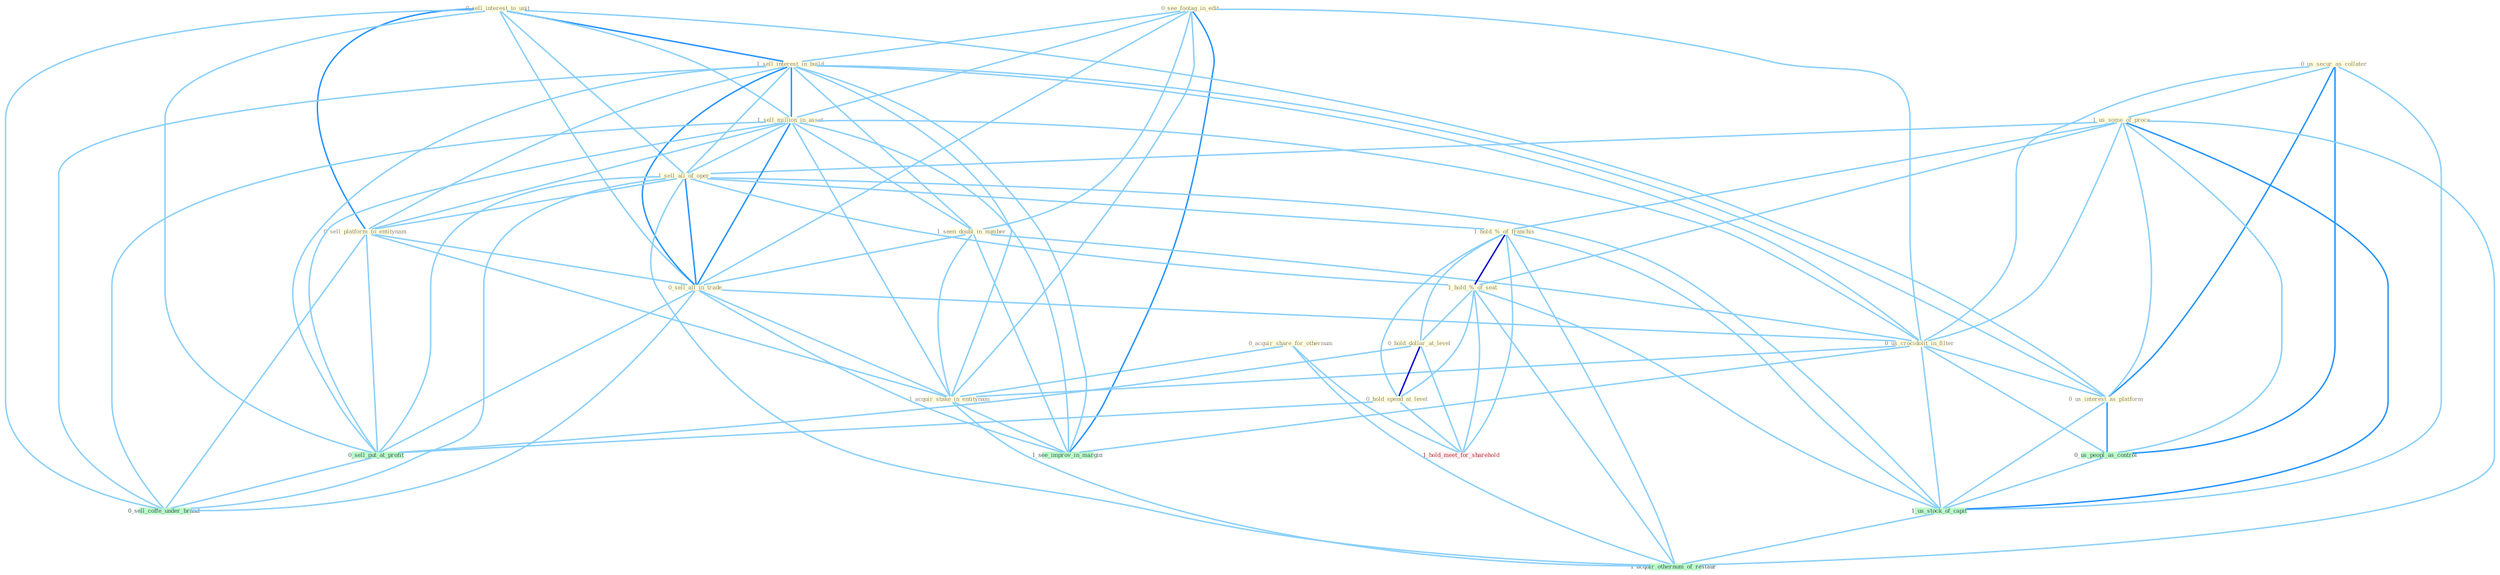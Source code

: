Graph G{ 
    node
    [shape=polygon,style=filled,width=.5,height=.06,color="#BDFCC9",fixedsize=true,fontsize=4,
    fontcolor="#2f4f4f"];
    {node
    [color="#ffffe0", fontcolor="#8b7d6b"] "0_acquir_share_for_othernum " "0_see_footag_in_edit " "0_sell_interest_to_unit " "0_us_secur_as_collater " "1_us_some_of_proce " "1_sell_interest_in_build " "1_sell_million_in_asset " "1_sell_all_of_oper " "0_sell_platform_to_entitynam " "1_seen_doubl_in_number " "0_sell_all_in_trade " "1_hold_%_of_franchis " "0_us_crocidolit_in_filter " "1_hold_%_of_seat " "1_acquir_stake_in_entitynam " "0_us_interest_as_platform " "0_hold_dollar_at_level " "0_hold_spend_at_level "}
{node [color="#fff0f5", fontcolor="#b22222"] "1_hold_meet_for_sharehold "}
edge [color="#B0E2FF"];

	"0_acquir_share_for_othernum " -- "1_acquir_stake_in_entitynam " [w="1", color="#87cefa" ];
	"0_acquir_share_for_othernum " -- "1_hold_meet_for_sharehold " [w="1", color="#87cefa" ];
	"0_acquir_share_for_othernum " -- "1_acquir_othernum_of_restaur " [w="1", color="#87cefa" ];
	"0_see_footag_in_edit " -- "1_sell_interest_in_build " [w="1", color="#87cefa" ];
	"0_see_footag_in_edit " -- "1_sell_million_in_asset " [w="1", color="#87cefa" ];
	"0_see_footag_in_edit " -- "1_seen_doubl_in_number " [w="1", color="#87cefa" ];
	"0_see_footag_in_edit " -- "0_sell_all_in_trade " [w="1", color="#87cefa" ];
	"0_see_footag_in_edit " -- "0_us_crocidolit_in_filter " [w="1", color="#87cefa" ];
	"0_see_footag_in_edit " -- "1_acquir_stake_in_entitynam " [w="1", color="#87cefa" ];
	"0_see_footag_in_edit " -- "1_see_improv_in_margin " [w="2", color="#1e90ff" , len=0.8];
	"0_sell_interest_to_unit " -- "1_sell_interest_in_build " [w="2", color="#1e90ff" , len=0.8];
	"0_sell_interest_to_unit " -- "1_sell_million_in_asset " [w="1", color="#87cefa" ];
	"0_sell_interest_to_unit " -- "1_sell_all_of_oper " [w="1", color="#87cefa" ];
	"0_sell_interest_to_unit " -- "0_sell_platform_to_entitynam " [w="2", color="#1e90ff" , len=0.8];
	"0_sell_interest_to_unit " -- "0_sell_all_in_trade " [w="1", color="#87cefa" ];
	"0_sell_interest_to_unit " -- "0_us_interest_as_platform " [w="1", color="#87cefa" ];
	"0_sell_interest_to_unit " -- "0_sell_put_at_profit " [w="1", color="#87cefa" ];
	"0_sell_interest_to_unit " -- "0_sell_coffe_under_brand " [w="1", color="#87cefa" ];
	"0_us_secur_as_collater " -- "1_us_some_of_proce " [w="1", color="#87cefa" ];
	"0_us_secur_as_collater " -- "0_us_crocidolit_in_filter " [w="1", color="#87cefa" ];
	"0_us_secur_as_collater " -- "0_us_interest_as_platform " [w="2", color="#1e90ff" , len=0.8];
	"0_us_secur_as_collater " -- "0_us_peopl_as_control " [w="2", color="#1e90ff" , len=0.8];
	"0_us_secur_as_collater " -- "1_us_stock_of_capit " [w="1", color="#87cefa" ];
	"1_us_some_of_proce " -- "1_sell_all_of_oper " [w="1", color="#87cefa" ];
	"1_us_some_of_proce " -- "1_hold_%_of_franchis " [w="1", color="#87cefa" ];
	"1_us_some_of_proce " -- "0_us_crocidolit_in_filter " [w="1", color="#87cefa" ];
	"1_us_some_of_proce " -- "1_hold_%_of_seat " [w="1", color="#87cefa" ];
	"1_us_some_of_proce " -- "0_us_interest_as_platform " [w="1", color="#87cefa" ];
	"1_us_some_of_proce " -- "0_us_peopl_as_control " [w="1", color="#87cefa" ];
	"1_us_some_of_proce " -- "1_us_stock_of_capit " [w="2", color="#1e90ff" , len=0.8];
	"1_us_some_of_proce " -- "1_acquir_othernum_of_restaur " [w="1", color="#87cefa" ];
	"1_sell_interest_in_build " -- "1_sell_million_in_asset " [w="2", color="#1e90ff" , len=0.8];
	"1_sell_interest_in_build " -- "1_sell_all_of_oper " [w="1", color="#87cefa" ];
	"1_sell_interest_in_build " -- "0_sell_platform_to_entitynam " [w="1", color="#87cefa" ];
	"1_sell_interest_in_build " -- "1_seen_doubl_in_number " [w="1", color="#87cefa" ];
	"1_sell_interest_in_build " -- "0_sell_all_in_trade " [w="2", color="#1e90ff" , len=0.8];
	"1_sell_interest_in_build " -- "0_us_crocidolit_in_filter " [w="1", color="#87cefa" ];
	"1_sell_interest_in_build " -- "1_acquir_stake_in_entitynam " [w="1", color="#87cefa" ];
	"1_sell_interest_in_build " -- "0_us_interest_as_platform " [w="1", color="#87cefa" ];
	"1_sell_interest_in_build " -- "0_sell_put_at_profit " [w="1", color="#87cefa" ];
	"1_sell_interest_in_build " -- "1_see_improv_in_margin " [w="1", color="#87cefa" ];
	"1_sell_interest_in_build " -- "0_sell_coffe_under_brand " [w="1", color="#87cefa" ];
	"1_sell_million_in_asset " -- "1_sell_all_of_oper " [w="1", color="#87cefa" ];
	"1_sell_million_in_asset " -- "0_sell_platform_to_entitynam " [w="1", color="#87cefa" ];
	"1_sell_million_in_asset " -- "1_seen_doubl_in_number " [w="1", color="#87cefa" ];
	"1_sell_million_in_asset " -- "0_sell_all_in_trade " [w="2", color="#1e90ff" , len=0.8];
	"1_sell_million_in_asset " -- "0_us_crocidolit_in_filter " [w="1", color="#87cefa" ];
	"1_sell_million_in_asset " -- "1_acquir_stake_in_entitynam " [w="1", color="#87cefa" ];
	"1_sell_million_in_asset " -- "0_sell_put_at_profit " [w="1", color="#87cefa" ];
	"1_sell_million_in_asset " -- "1_see_improv_in_margin " [w="1", color="#87cefa" ];
	"1_sell_million_in_asset " -- "0_sell_coffe_under_brand " [w="1", color="#87cefa" ];
	"1_sell_all_of_oper " -- "0_sell_platform_to_entitynam " [w="1", color="#87cefa" ];
	"1_sell_all_of_oper " -- "0_sell_all_in_trade " [w="2", color="#1e90ff" , len=0.8];
	"1_sell_all_of_oper " -- "1_hold_%_of_franchis " [w="1", color="#87cefa" ];
	"1_sell_all_of_oper " -- "1_hold_%_of_seat " [w="1", color="#87cefa" ];
	"1_sell_all_of_oper " -- "0_sell_put_at_profit " [w="1", color="#87cefa" ];
	"1_sell_all_of_oper " -- "1_us_stock_of_capit " [w="1", color="#87cefa" ];
	"1_sell_all_of_oper " -- "0_sell_coffe_under_brand " [w="1", color="#87cefa" ];
	"1_sell_all_of_oper " -- "1_acquir_othernum_of_restaur " [w="1", color="#87cefa" ];
	"0_sell_platform_to_entitynam " -- "0_sell_all_in_trade " [w="1", color="#87cefa" ];
	"0_sell_platform_to_entitynam " -- "1_acquir_stake_in_entitynam " [w="1", color="#87cefa" ];
	"0_sell_platform_to_entitynam " -- "0_sell_put_at_profit " [w="1", color="#87cefa" ];
	"0_sell_platform_to_entitynam " -- "0_sell_coffe_under_brand " [w="1", color="#87cefa" ];
	"1_seen_doubl_in_number " -- "0_sell_all_in_trade " [w="1", color="#87cefa" ];
	"1_seen_doubl_in_number " -- "0_us_crocidolit_in_filter " [w="1", color="#87cefa" ];
	"1_seen_doubl_in_number " -- "1_acquir_stake_in_entitynam " [w="1", color="#87cefa" ];
	"1_seen_doubl_in_number " -- "1_see_improv_in_margin " [w="1", color="#87cefa" ];
	"0_sell_all_in_trade " -- "0_us_crocidolit_in_filter " [w="1", color="#87cefa" ];
	"0_sell_all_in_trade " -- "1_acquir_stake_in_entitynam " [w="1", color="#87cefa" ];
	"0_sell_all_in_trade " -- "0_sell_put_at_profit " [w="1", color="#87cefa" ];
	"0_sell_all_in_trade " -- "1_see_improv_in_margin " [w="1", color="#87cefa" ];
	"0_sell_all_in_trade " -- "0_sell_coffe_under_brand " [w="1", color="#87cefa" ];
	"1_hold_%_of_franchis " -- "1_hold_%_of_seat " [w="3", color="#0000cd" , len=0.6];
	"1_hold_%_of_franchis " -- "0_hold_dollar_at_level " [w="1", color="#87cefa" ];
	"1_hold_%_of_franchis " -- "0_hold_spend_at_level " [w="1", color="#87cefa" ];
	"1_hold_%_of_franchis " -- "1_us_stock_of_capit " [w="1", color="#87cefa" ];
	"1_hold_%_of_franchis " -- "1_hold_meet_for_sharehold " [w="1", color="#87cefa" ];
	"1_hold_%_of_franchis " -- "1_acquir_othernum_of_restaur " [w="1", color="#87cefa" ];
	"0_us_crocidolit_in_filter " -- "1_acquir_stake_in_entitynam " [w="1", color="#87cefa" ];
	"0_us_crocidolit_in_filter " -- "0_us_interest_as_platform " [w="1", color="#87cefa" ];
	"0_us_crocidolit_in_filter " -- "0_us_peopl_as_control " [w="1", color="#87cefa" ];
	"0_us_crocidolit_in_filter " -- "1_us_stock_of_capit " [w="1", color="#87cefa" ];
	"0_us_crocidolit_in_filter " -- "1_see_improv_in_margin " [w="1", color="#87cefa" ];
	"1_hold_%_of_seat " -- "0_hold_dollar_at_level " [w="1", color="#87cefa" ];
	"1_hold_%_of_seat " -- "0_hold_spend_at_level " [w="1", color="#87cefa" ];
	"1_hold_%_of_seat " -- "1_us_stock_of_capit " [w="1", color="#87cefa" ];
	"1_hold_%_of_seat " -- "1_hold_meet_for_sharehold " [w="1", color="#87cefa" ];
	"1_hold_%_of_seat " -- "1_acquir_othernum_of_restaur " [w="1", color="#87cefa" ];
	"1_acquir_stake_in_entitynam " -- "1_see_improv_in_margin " [w="1", color="#87cefa" ];
	"1_acquir_stake_in_entitynam " -- "1_acquir_othernum_of_restaur " [w="1", color="#87cefa" ];
	"0_us_interest_as_platform " -- "0_us_peopl_as_control " [w="2", color="#1e90ff" , len=0.8];
	"0_us_interest_as_platform " -- "1_us_stock_of_capit " [w="1", color="#87cefa" ];
	"0_hold_dollar_at_level " -- "0_hold_spend_at_level " [w="3", color="#0000cd" , len=0.6];
	"0_hold_dollar_at_level " -- "0_sell_put_at_profit " [w="1", color="#87cefa" ];
	"0_hold_dollar_at_level " -- "1_hold_meet_for_sharehold " [w="1", color="#87cefa" ];
	"0_hold_spend_at_level " -- "0_sell_put_at_profit " [w="1", color="#87cefa" ];
	"0_hold_spend_at_level " -- "1_hold_meet_for_sharehold " [w="1", color="#87cefa" ];
	"0_us_peopl_as_control " -- "1_us_stock_of_capit " [w="1", color="#87cefa" ];
	"0_sell_put_at_profit " -- "0_sell_coffe_under_brand " [w="1", color="#87cefa" ];
	"1_us_stock_of_capit " -- "1_acquir_othernum_of_restaur " [w="1", color="#87cefa" ];
}
